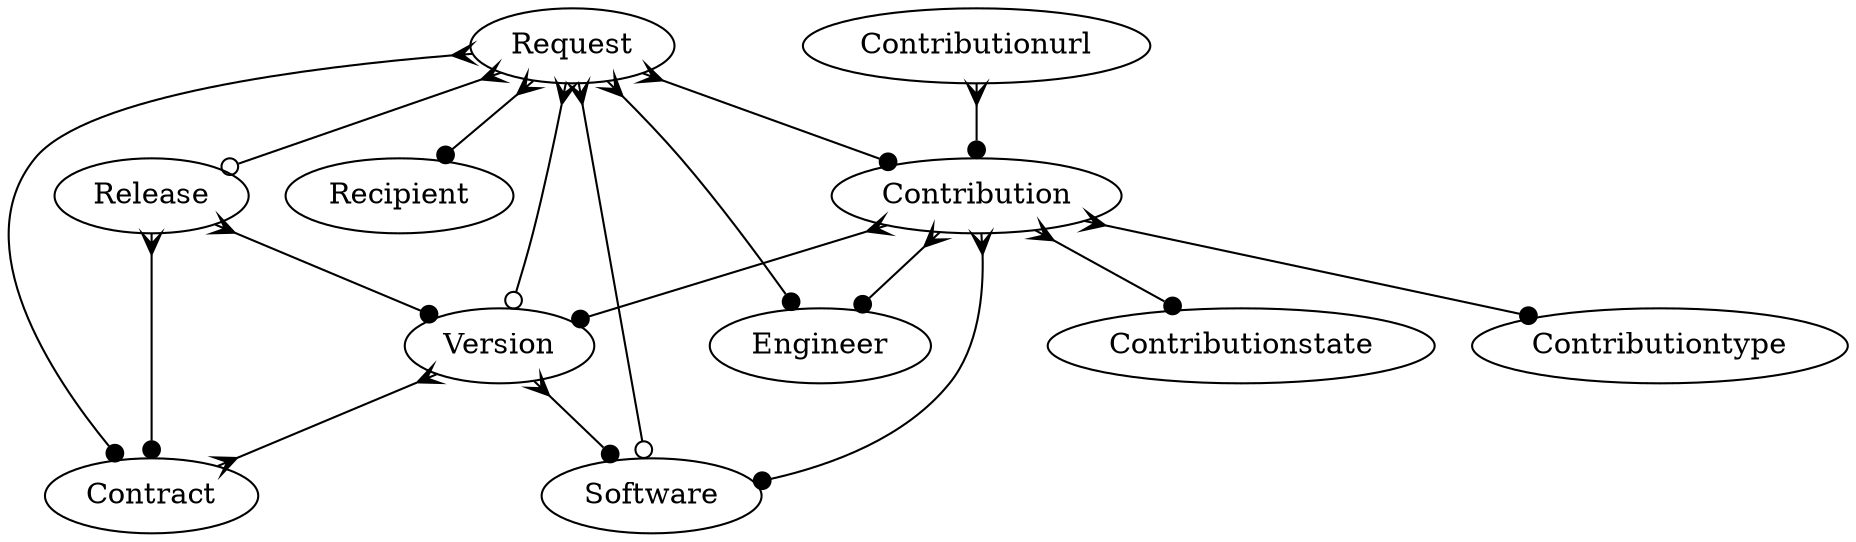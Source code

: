 digraph contribution {

//rotate=90;


Request -> Recipient [arrowhead=dot,dir=both,arrowtail=crow]
Request -> Contribution [arrowhead=dot,dir=both,arrowtail=crow]
Request -> Contract [arrowhead=dot,dir=both,arrowtail=crow]
Request -> Engineer [arrowhead=dot,dir=both,arrowtail=crow]
Request -> Release [arrowhead=odot,dir=both,arrowtail=crow]
Request -> Version [arrowhead=odot,dir=both,arrowtail=crow]
Request -> Software [arrowhead=odot,dir=both,arrowtail=crow]


Version -> Software [arrowhead=dot,dir=both,arrowtail=crow]
Version -> Contract [arrowhead=crow,dir=both,arrowtail=crow]

Release -> Contract [arrowhead=dot,dir=both,arrowtail=crow]
Release -> Version [arrowhead=dot,dir=both,arrowtail=crow]


Contributionurl -> Contribution [arrowhead=dot,dir=both,arrowtail=crow]

Contribution -> Contributionstate [arrowhead=dot,dir=both,arrowtail=crow]
Contribution -> Contributiontype [arrowhead=dot,dir=both,arrowtail=crow]
Contribution -> Software [arrowhead=dot,dir=both,arrowtail=crow]
Contribution -> Version [arrowhead=dot,arrowtail=crow,dir=both]
Contribution -> Engineer [arrowhead=dot,dir=both,arrowtail=crow]



}
